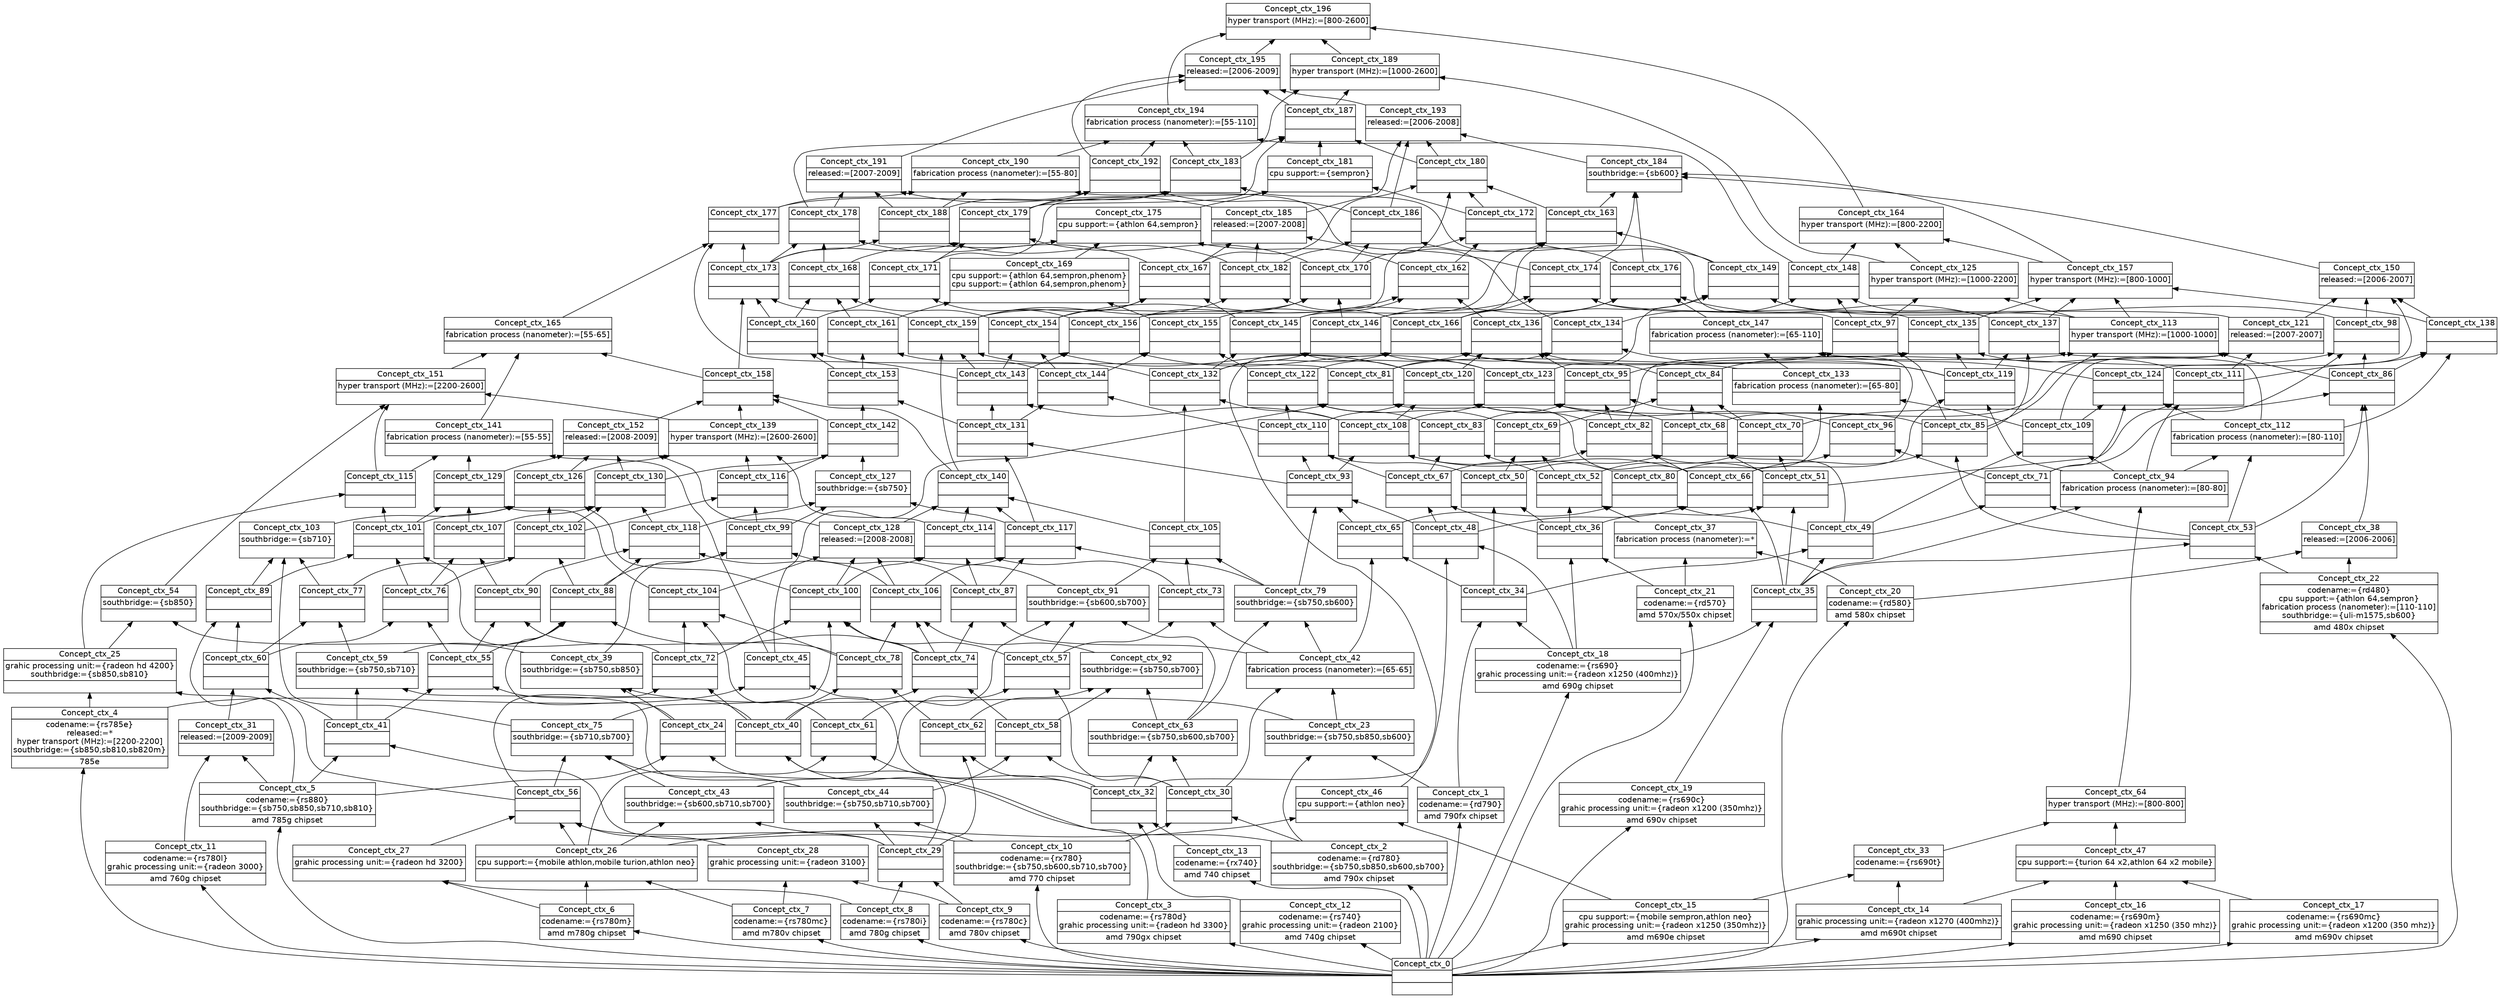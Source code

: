 digraph G { 
	rankdir=BT;
	margin=0;
	node [margin="0.03,0.03",fontname="DejaVu Sans"];
	ranksep=0.3;
	nodesep=0.2;
//graph[label="name:ctx,concept number:197,object number:22,attribute number:94"
0 [shape=none,label=<<table border="0" cellborder="1" cellspacing="0" port="p"><tr><td>Concept_ctx_196</td></tr><tr><td>hyper transport (MHz):=[800-2600]<br/></td></tr><tr><td><br/></td></tr></table>>];
1 [shape=none,label=<<table border="0" cellborder="1" cellspacing="0" port="p"><tr><td>Concept_ctx_7</td></tr><tr><td>codename:={rs780mc}<br/></td></tr><tr><td>amd m780v chipset<br/></td></tr></table>>];
2 [shape=none,label=<<table border="0" cellborder="1" cellspacing="0" port="p"><tr><td>Concept_ctx_0</td></tr><tr><td><br/></td></tr><tr><td><br/></td></tr></table>>];
3 [shape=none,label=<<table border="0" cellborder="1" cellspacing="0" port="p"><tr><td>Concept_ctx_3</td></tr><tr><td>codename:={rs780d}<br/>grahic processing unit:={radeon hd 3300}<br/></td></tr><tr><td>amd 790gx chipset<br/></td></tr></table>>];
4 [shape=none,label=<<table border="0" cellborder="1" cellspacing="0" port="p"><tr><td>Concept_ctx_19</td></tr><tr><td>codename:={rs690c}<br/>grahic processing unit:={radeon x1200 (350mhz)}<br/></td></tr><tr><td>amd 690v chipset<br/></td></tr></table>>];
5 [shape=none,label=<<table border="0" cellborder="1" cellspacing="0" port="p"><tr><td>Concept_ctx_9</td></tr><tr><td>codename:={rs780c}<br/></td></tr><tr><td>amd 780v chipset<br/></td></tr></table>>];
6 [shape=none,label=<<table border="0" cellborder="1" cellspacing="0" port="p"><tr><td>Concept_ctx_4</td></tr><tr><td>codename:={rs785e}<br/>released:=*<br/>hyper transport (MHz):=[2200-2200]<br/>southbridge:={sb850,sb810,sb820m}<br/></td></tr><tr><td>785e<br/></td></tr></table>>];
7 [shape=none,label=<<table border="0" cellborder="1" cellspacing="0" port="p"><tr><td>Concept_ctx_21</td></tr><tr><td>codename:={rd570}<br/></td></tr><tr><td>amd 570x/550x chipset<br/></td></tr></table>>];
8 [shape=none,label=<<table border="0" cellborder="1" cellspacing="0" port="p"><tr><td>Concept_ctx_11</td></tr><tr><td>codename:={rs780l}<br/>grahic processing unit:={radeon 3000}<br/></td></tr><tr><td>amd 760g chipset<br/></td></tr></table>>];
9 [shape=none,label=<<table border="0" cellborder="1" cellspacing="0" port="p"><tr><td>Concept_ctx_1</td></tr><tr><td>codename:={rd790}<br/></td></tr><tr><td>amd 790fx chipset<br/></td></tr></table>>];
10 [shape=none,label=<<table border="0" cellborder="1" cellspacing="0" port="p"><tr><td>Concept_ctx_12</td></tr><tr><td>codename:={rs740}<br/>grahic processing unit:={radeon 2100}<br/></td></tr><tr><td>amd 740g chipset<br/></td></tr></table>>];
11 [shape=none,label=<<table border="0" cellborder="1" cellspacing="0" port="p"><tr><td>Concept_ctx_6</td></tr><tr><td>codename:={rs780m}<br/></td></tr><tr><td>amd m780g chipset<br/></td></tr></table>>];
12 [shape=none,label=<<table border="0" cellborder="1" cellspacing="0" port="p"><tr><td>Concept_ctx_2</td></tr><tr><td>codename:={rd780}<br/>southbridge:={sb750,sb850,sb600,sb700}<br/></td></tr><tr><td>amd 790x chipset<br/></td></tr></table>>];
13 [shape=none,label=<<table border="0" cellborder="1" cellspacing="0" port="p"><tr><td>Concept_ctx_8</td></tr><tr><td>codename:={rs780i}<br/></td></tr><tr><td>amd 780g chipset<br/></td></tr></table>>];
14 [shape=none,label=<<table border="0" cellborder="1" cellspacing="0" port="p"><tr><td>Concept_ctx_22</td></tr><tr><td>codename:={rd480}<br/>cpu support:={athlon 64,sempron}<br/>fabrication process (nanometer):=[110-110]<br/>southbridge:={uli-m1575,sb600}<br/></td></tr><tr><td>amd 480x chipset<br/></td></tr></table>>];
15 [shape=none,label=<<table border="0" cellborder="1" cellspacing="0" port="p"><tr><td>Concept_ctx_20</td></tr><tr><td>codename:={rd580}<br/></td></tr><tr><td>amd 580x chipset<br/></td></tr></table>>];
16 [shape=none,label=<<table border="0" cellborder="1" cellspacing="0" port="p"><tr><td>Concept_ctx_13</td></tr><tr><td>codename:={rx740}<br/></td></tr><tr><td>amd 740 chipset<br/></td></tr></table>>];
17 [shape=none,label=<<table border="0" cellborder="1" cellspacing="0" port="p"><tr><td>Concept_ctx_10</td></tr><tr><td>codename:={rx780}<br/>southbridge:={sb750,sb600,sb710,sb700}<br/></td></tr><tr><td>amd 770 chipset<br/></td></tr></table>>];
18 [shape=none,label=<<table border="0" cellborder="1" cellspacing="0" port="p"><tr><td>Concept_ctx_5</td></tr><tr><td>codename:={rs880}<br/>southbridge:={sb750,sb850,sb710,sb810}<br/></td></tr><tr><td>amd 785g chipset<br/></td></tr></table>>];
19 [shape=none,label=<<table border="0" cellborder="1" cellspacing="0" port="p"><tr><td>Concept_ctx_17</td></tr><tr><td>codename:={rs690mc}<br/>grahic processing unit:={radeon x1200 (350 mhz)}<br/></td></tr><tr><td>amd m690v chipset<br/></td></tr></table>>];
20 [shape=none,label=<<table border="0" cellborder="1" cellspacing="0" port="p"><tr><td>Concept_ctx_18</td></tr><tr><td>codename:={rs690}<br/>grahic processing unit:={radeon x1250 (400mhz)}<br/></td></tr><tr><td>amd 690g chipset<br/></td></tr></table>>];
21 [shape=none,label=<<table border="0" cellborder="1" cellspacing="0" port="p"><tr><td>Concept_ctx_16</td></tr><tr><td>codename:={rs690m}<br/>grahic processing unit:={radeon x1250 (350 mhz)}<br/></td></tr><tr><td>amd m690 chipset<br/></td></tr></table>>];
22 [shape=none,label=<<table border="0" cellborder="1" cellspacing="0" port="p"><tr><td>Concept_ctx_33</td></tr><tr><td>codename:={rs690t}<br/></td></tr><tr><td><br/></td></tr></table>>];
23 [shape=none,label=<<table border="0" cellborder="1" cellspacing="0" port="p"><tr><td>Concept_ctx_195</td></tr><tr><td>released:=[2006-2009]<br/></td></tr><tr><td><br/></td></tr></table>>];
24 [shape=none,label=<<table border="0" cellborder="1" cellspacing="0" port="p"><tr><td>Concept_ctx_191</td></tr><tr><td>released:=[2007-2009]<br/></td></tr><tr><td><br/></td></tr></table>>];
25 [shape=none,label=<<table border="0" cellborder="1" cellspacing="0" port="p"><tr><td>Concept_ctx_185</td></tr><tr><td>released:=[2007-2008]<br/></td></tr><tr><td><br/></td></tr></table>>];
26 [shape=none,label=<<table border="0" cellborder="1" cellspacing="0" port="p"><tr><td>Concept_ctx_193</td></tr><tr><td>released:=[2006-2008]<br/></td></tr><tr><td><br/></td></tr></table>>];
27 [shape=none,label=<<table border="0" cellborder="1" cellspacing="0" port="p"><tr><td>Concept_ctx_128</td></tr><tr><td>released:=[2008-2008]<br/></td></tr><tr><td><br/></td></tr></table>>];
28 [shape=none,label=<<table border="0" cellborder="1" cellspacing="0" port="p"><tr><td>Concept_ctx_152</td></tr><tr><td>released:=[2008-2009]<br/></td></tr><tr><td><br/></td></tr></table>>];
29 [shape=none,label=<<table border="0" cellborder="1" cellspacing="0" port="p"><tr><td>Concept_ctx_121</td></tr><tr><td>released:=[2007-2007]<br/></td></tr><tr><td><br/></td></tr></table>>];
30 [shape=none,label=<<table border="0" cellborder="1" cellspacing="0" port="p"><tr><td>Concept_ctx_150</td></tr><tr><td>released:=[2006-2007]<br/></td></tr><tr><td><br/></td></tr></table>>];
31 [shape=none,label=<<table border="0" cellborder="1" cellspacing="0" port="p"><tr><td>Concept_ctx_31</td></tr><tr><td>released:=[2009-2009]<br/></td></tr><tr><td><br/></td></tr></table>>];
32 [shape=none,label=<<table border="0" cellborder="1" cellspacing="0" port="p"><tr><td>Concept_ctx_38</td></tr><tr><td>released:=[2006-2006]<br/></td></tr><tr><td><br/></td></tr></table>>];
33 [shape=none,label=<<table border="0" cellborder="1" cellspacing="0" port="p"><tr><td>Concept_ctx_106</td></tr><tr><td><br/></td></tr><tr><td><br/></td></tr></table>>];
34 [shape=none,label=<<table border="0" cellborder="1" cellspacing="0" port="p"><tr><td>Concept_ctx_130</td></tr><tr><td><br/></td></tr><tr><td><br/></td></tr></table>>];
35 [shape=none,label=<<table border="0" cellborder="1" cellspacing="0" port="p"><tr><td>Concept_ctx_68</td></tr><tr><td><br/></td></tr><tr><td><br/></td></tr></table>>];
36 [shape=none,label=<<table border="0" cellborder="1" cellspacing="0" port="p"><tr><td>Concept_ctx_154</td></tr><tr><td><br/></td></tr><tr><td><br/></td></tr></table>>];
37 [shape=none,label=<<table border="0" cellborder="1" cellspacing="0" port="p"><tr><td>Concept_ctx_168</td></tr><tr><td><br/></td></tr><tr><td><br/></td></tr></table>>];
38 [shape=none,label=<<table border="0" cellborder="1" cellspacing="0" port="p"><tr><td>Concept_ctx_98</td></tr><tr><td><br/></td></tr><tr><td><br/></td></tr></table>>];
39 [shape=none,label=<<table border="0" cellborder="1" cellspacing="0" port="p"><tr><td>Concept_ctx_172</td></tr><tr><td><br/></td></tr><tr><td><br/></td></tr></table>>];
40 [shape=none,label=<<table border="0" cellborder="1" cellspacing="0" port="p"><tr><td>Concept_ctx_181</td></tr><tr><td>cpu support:={sempron}<br/></td></tr><tr><td><br/></td></tr></table>>];
41 [shape=none,label=<<table border="0" cellborder="1" cellspacing="0" port="p"><tr><td>Concept_ctx_15</td></tr><tr><td>cpu support:={mobile sempron,athlon neo}<br/>grahic processing unit:={radeon x1250 (350mhz)}<br/></td></tr><tr><td>amd m690e chipset<br/></td></tr></table>>];
42 [shape=none,label=<<table border="0" cellborder="1" cellspacing="0" port="p"><tr><td>Concept_ctx_26</td></tr><tr><td>cpu support:={mobile athlon,mobile turion,athlon neo}<br/></td></tr><tr><td><br/></td></tr></table>>];
43 [shape=none,label=<<table border="0" cellborder="1" cellspacing="0" port="p"><tr><td>Concept_ctx_46</td></tr><tr><td>cpu support:={athlon neo}<br/></td></tr><tr><td><br/></td></tr></table>>];
44 [shape=none,label=<<table border="0" cellborder="1" cellspacing="0" port="p"><tr><td>Concept_ctx_14</td></tr><tr><td>grahic processing unit:={radeon x1270 (400mhz)}<br/></td></tr><tr><td>amd m690t chipset<br/></td></tr></table>>];
45 [shape=none,label=<<table border="0" cellborder="1" cellspacing="0" port="p"><tr><td>Concept_ctx_47</td></tr><tr><td>cpu support:={turion 64 x2,athlon 64 x2 mobile}<br/></td></tr><tr><td><br/></td></tr></table>>];
46 [shape=none,label=<<table border="0" cellborder="1" cellspacing="0" port="p"><tr><td>Concept_ctx_84</td></tr><tr><td><br/></td></tr><tr><td><br/></td></tr></table>>];
47 [shape=none,label=<<table border="0" cellborder="1" cellspacing="0" port="p"><tr><td>Concept_ctx_162</td></tr><tr><td><br/></td></tr><tr><td><br/></td></tr></table>>];
48 [shape=none,label=<<table border="0" cellborder="1" cellspacing="0" port="p"><tr><td>Concept_ctx_175</td></tr><tr><td>cpu support:={athlon 64,sempron}<br/></td></tr><tr><td><br/></td></tr></table>>];
49 [shape=none,label=<<table border="0" cellborder="1" cellspacing="0" port="p"><tr><td>Concept_ctx_50</td></tr><tr><td><br/></td></tr><tr><td><br/></td></tr></table>>];
50 [shape=none,label=<<table border="0" cellborder="1" cellspacing="0" port="p"><tr><td>Concept_ctx_144</td></tr><tr><td><br/></td></tr><tr><td><br/></td></tr></table>>];
51 [shape=none,label=<<table border="0" cellborder="1" cellspacing="0" port="p"><tr><td>Concept_ctx_69</td></tr><tr><td><br/></td></tr><tr><td><br/></td></tr></table>>];
52 [shape=none,label=<<table border="0" cellborder="1" cellspacing="0" port="p"><tr><td>Concept_ctx_155</td></tr><tr><td><br/></td></tr><tr><td><br/></td></tr></table>>];
53 [shape=none,label=<<table border="0" cellborder="1" cellspacing="0" port="p"><tr><td>Concept_ctx_161</td></tr><tr><td><br/></td></tr><tr><td><br/></td></tr></table>>];
54 [shape=none,label=<<table border="0" cellborder="1" cellspacing="0" port="p"><tr><td>Concept_ctx_169</td></tr><tr><td>cpu support:={athlon 64,sempron,phenom}<br/>cpu support:={athlon 64,sempron,phenom}<br/></td></tr><tr><td><br/></td></tr></table>>];
55 [shape=none,label=<<table border="0" cellborder="1" cellspacing="0" port="p"><tr><td>Concept_ctx_34</td></tr><tr><td><br/></td></tr><tr><td><br/></td></tr></table>>];
56 [shape=none,label=<<table border="0" cellborder="1" cellspacing="0" port="p"><tr><td>Concept_ctx_49</td></tr><tr><td><br/></td></tr><tr><td><br/></td></tr></table>>];
57 [shape=none,label=<<table border="0" cellborder="1" cellspacing="0" port="p"><tr><td>Concept_ctx_109</td></tr><tr><td><br/></td></tr><tr><td><br/></td></tr></table>>];
58 [shape=none,label=<<table border="0" cellborder="1" cellspacing="0" port="p"><tr><td>Concept_ctx_131</td></tr><tr><td><br/></td></tr><tr><td><br/></td></tr></table>>];
59 [shape=none,label=<<table border="0" cellborder="1" cellspacing="0" port="p"><tr><td>Concept_ctx_143</td></tr><tr><td><br/></td></tr><tr><td><br/></td></tr></table>>];
60 [shape=none,label=<<table border="0" cellborder="1" cellspacing="0" port="p"><tr><td>Concept_ctx_182</td></tr><tr><td><br/></td></tr><tr><td><br/></td></tr></table>>];
61 [shape=none,label=<<table border="0" cellborder="1" cellspacing="0" port="p"><tr><td>Concept_ctx_153</td></tr><tr><td><br/></td></tr><tr><td><br/></td></tr></table>>];
62 [shape=none,label=<<table border="0" cellborder="1" cellspacing="0" port="p"><tr><td>Concept_ctx_160</td></tr><tr><td><br/></td></tr><tr><td><br/></td></tr></table>>];
63 [shape=none,label=<<table border="0" cellborder="1" cellspacing="0" port="p"><tr><td>Concept_ctx_188</td></tr><tr><td><br/></td></tr><tr><td><br/></td></tr></table>>];
64 [shape=none,label=<<table border="0" cellborder="1" cellspacing="0" port="p"><tr><td>Concept_ctx_71</td></tr><tr><td><br/></td></tr><tr><td><br/></td></tr></table>>];
65 [shape=none,label=<<table border="0" cellborder="1" cellspacing="0" port="p"><tr><td>Concept_ctx_124</td></tr><tr><td><br/></td></tr><tr><td><br/></td></tr></table>>];
66 [shape=none,label=<<table border="0" cellborder="1" cellspacing="0" port="p"><tr><td>Concept_ctx_156</td></tr><tr><td><br/></td></tr><tr><td><br/></td></tr></table>>];
67 [shape=none,label=<<table border="0" cellborder="1" cellspacing="0" port="p"><tr><td>Concept_ctx_186</td></tr><tr><td><br/></td></tr><tr><td><br/></td></tr></table>>];
68 [shape=none,label=<<table border="0" cellborder="1" cellspacing="0" port="p"><tr><td>Concept_ctx_171</td></tr><tr><td><br/></td></tr><tr><td><br/></td></tr></table>>];
69 [shape=none,label=<<table border="0" cellborder="1" cellspacing="0" port="p"><tr><td>Concept_ctx_192</td></tr><tr><td><br/></td></tr><tr><td><br/></td></tr></table>>];
70 [shape=none,label=<<table border="0" cellborder="1" cellspacing="0" port="p"><tr><td>Concept_ctx_194</td></tr><tr><td>fabrication process (nanometer):=[55-110]<br/></td></tr><tr><td><br/></td></tr></table>>];
71 [shape=none,label=<<table border="0" cellborder="1" cellspacing="0" port="p"><tr><td>Concept_ctx_30</td></tr><tr><td><br/></td></tr><tr><td><br/></td></tr></table>>];
72 [shape=none,label=<<table border="0" cellborder="1" cellspacing="0" port="p"><tr><td>Concept_ctx_65</td></tr><tr><td><br/></td></tr><tr><td><br/></td></tr></table>>];
73 [shape=none,label=<<table border="0" cellborder="1" cellspacing="0" port="p"><tr><td>Concept_ctx_80</td></tr><tr><td><br/></td></tr><tr><td><br/></td></tr></table>>];
74 [shape=none,label=<<table border="0" cellborder="1" cellspacing="0" port="p"><tr><td>Concept_ctx_96</td></tr><tr><td><br/></td></tr><tr><td><br/></td></tr></table>>];
75 [shape=none,label=<<table border="0" cellborder="1" cellspacing="0" port="p"><tr><td>Concept_ctx_133</td></tr><tr><td>fabrication process (nanometer):=[65-80]<br/></td></tr><tr><td><br/></td></tr></table>>];
76 [shape=none,label=<<table border="0" cellborder="1" cellspacing="0" port="p"><tr><td>Concept_ctx_147</td></tr><tr><td>fabrication process (nanometer):=[65-110]<br/></td></tr><tr><td><br/></td></tr></table>>];
77 [shape=none,label=<<table border="0" cellborder="1" cellspacing="0" port="p"><tr><td>Concept_ctx_190</td></tr><tr><td>fabrication process (nanometer):=[55-80]<br/></td></tr><tr><td><br/></td></tr></table>>];
78 [shape=none,label=<<table border="0" cellborder="1" cellspacing="0" port="p"><tr><td>Concept_ctx_35</td></tr><tr><td><br/></td></tr><tr><td><br/></td></tr></table>>];
79 [shape=none,label=<<table border="0" cellborder="1" cellspacing="0" port="p"><tr><td>Concept_ctx_53</td></tr><tr><td><br/></td></tr><tr><td><br/></td></tr></table>>];
80 [shape=none,label=<<table border="0" cellborder="1" cellspacing="0" port="p"><tr><td>Concept_ctx_94</td></tr><tr><td>fabrication process (nanometer):=[80-80]<br/></td></tr><tr><td><br/></td></tr></table>>];
81 [shape=none,label=<<table border="0" cellborder="1" cellspacing="0" port="p"><tr><td>Concept_ctx_112</td></tr><tr><td>fabrication process (nanometer):=[80-110]<br/></td></tr><tr><td><br/></td></tr></table>>];
82 [shape=none,label=<<table border="0" cellborder="1" cellspacing="0" port="p"><tr><td>Concept_ctx_42</td></tr><tr><td>fabrication process (nanometer):=[65-65]<br/></td></tr><tr><td><br/></td></tr></table>>];
83 [shape=none,label=<<table border="0" cellborder="1" cellspacing="0" port="p"><tr><td>Concept_ctx_117</td></tr><tr><td><br/></td></tr><tr><td><br/></td></tr></table>>];
84 [shape=none,label=<<table border="0" cellborder="1" cellspacing="0" port="p"><tr><td>Concept_ctx_142</td></tr><tr><td><br/></td></tr><tr><td><br/></td></tr></table>>];
85 [shape=none,label=<<table border="0" cellborder="1" cellspacing="0" port="p"><tr><td>Concept_ctx_140</td></tr><tr><td><br/></td></tr><tr><td><br/></td></tr></table>>];
86 [shape=none,label=<<table border="0" cellborder="1" cellspacing="0" port="p"><tr><td>Concept_ctx_158</td></tr><tr><td><br/></td></tr><tr><td><br/></td></tr></table>>];
87 [shape=none,label=<<table border="0" cellborder="1" cellspacing="0" port="p"><tr><td>Concept_ctx_165</td></tr><tr><td>fabrication process (nanometer):=[55-65]<br/></td></tr><tr><td><br/></td></tr></table>>];
88 [shape=none,label=<<table border="0" cellborder="1" cellspacing="0" port="p"><tr><td>Concept_ctx_78</td></tr><tr><td><br/></td></tr><tr><td><br/></td></tr></table>>];
89 [shape=none,label=<<table border="0" cellborder="1" cellspacing="0" port="p"><tr><td>Concept_ctx_107</td></tr><tr><td><br/></td></tr><tr><td><br/></td></tr></table>>];
90 [shape=none,label=<<table border="0" cellborder="1" cellspacing="0" port="p"><tr><td>Concept_ctx_104</td></tr><tr><td><br/></td></tr><tr><td><br/></td></tr></table>>];
91 [shape=none,label=<<table border="0" cellborder="1" cellspacing="0" port="p"><tr><td>Concept_ctx_129</td></tr><tr><td><br/></td></tr><tr><td><br/></td></tr></table>>];
92 [shape=none,label=<<table border="0" cellborder="1" cellspacing="0" port="p"><tr><td>Concept_ctx_141</td></tr><tr><td>fabrication process (nanometer):=[55-55]<br/></td></tr><tr><td><br/></td></tr></table>>];
93 [shape=none,label=<<table border="0" cellborder="1" cellspacing="0" port="p"><tr><td>Concept_ctx_37</td></tr><tr><td>fabrication process (nanometer):=*<br/></td></tr><tr><td><br/></td></tr></table>>];
94 [shape=none,label=<<table border="0" cellborder="1" cellspacing="0" port="p"><tr><td>Concept_ctx_159</td></tr><tr><td><br/></td></tr><tr><td><br/></td></tr></table>>];
95 [shape=none,label=<<table border="0" cellborder="1" cellspacing="0" port="p"><tr><td>Concept_ctx_173</td></tr><tr><td><br/></td></tr><tr><td><br/></td></tr></table>>];
96 [shape=none,label=<<table border="0" cellborder="1" cellspacing="0" port="p"><tr><td>Concept_ctx_177</td></tr><tr><td><br/></td></tr><tr><td><br/></td></tr></table>>];
97 [shape=none,label=<<table border="0" cellborder="1" cellspacing="0" port="p"><tr><td>Concept_ctx_170</td></tr><tr><td><br/></td></tr><tr><td><br/></td></tr></table>>];
98 [shape=none,label=<<table border="0" cellborder="1" cellspacing="0" port="p"><tr><td>Concept_ctx_179</td></tr><tr><td><br/></td></tr><tr><td><br/></td></tr></table>>];
99 [shape=none,label=<<table border="0" cellborder="1" cellspacing="0" port="p"><tr><td>Concept_ctx_183</td></tr><tr><td><br/></td></tr><tr><td><br/></td></tr></table>>];
100 [shape=none,label=<<table border="0" cellborder="1" cellspacing="0" port="p"><tr><td>Concept_ctx_167</td></tr><tr><td><br/></td></tr><tr><td><br/></td></tr></table>>];
101 [shape=none,label=<<table border="0" cellborder="1" cellspacing="0" port="p"><tr><td>Concept_ctx_178</td></tr><tr><td><br/></td></tr><tr><td><br/></td></tr></table>>];
102 [shape=none,label=<<table border="0" cellborder="1" cellspacing="0" port="p"><tr><td>Concept_ctx_180</td></tr><tr><td><br/></td></tr><tr><td><br/></td></tr></table>>];
103 [shape=none,label=<<table border="0" cellborder="1" cellspacing="0" port="p"><tr><td>Concept_ctx_187</td></tr><tr><td><br/></td></tr><tr><td><br/></td></tr></table>>];
104 [shape=none,label=<<table border="0" cellborder="1" cellspacing="0" port="p"><tr><td>Concept_ctx_189</td></tr><tr><td>hyper transport (MHz):=[1000-2600]<br/></td></tr><tr><td><br/></td></tr></table>>];
105 [shape=none,label=<<table border="0" cellborder="1" cellspacing="0" port="p"><tr><td>Concept_ctx_32</td></tr><tr><td><br/></td></tr><tr><td><br/></td></tr></table>>];
106 [shape=none,label=<<table border="0" cellborder="1" cellspacing="0" port="p"><tr><td>Concept_ctx_48</td></tr><tr><td><br/></td></tr><tr><td><br/></td></tr></table>>];
107 [shape=none,label=<<table border="0" cellborder="1" cellspacing="0" port="p"><tr><td>Concept_ctx_66</td></tr><tr><td><br/></td></tr><tr><td><br/></td></tr></table>>];
108 [shape=none,label=<<table border="0" cellborder="1" cellspacing="0" port="p"><tr><td>Concept_ctx_119</td></tr><tr><td><br/></td></tr><tr><td><br/></td></tr></table>>];
109 [shape=none,label=<<table border="0" cellborder="1" cellspacing="0" port="p"><tr><td>Concept_ctx_45</td></tr><tr><td><br/></td></tr><tr><td><br/></td></tr></table>>];
110 [shape=none,label=<<table border="0" cellborder="1" cellspacing="0" port="p"><tr><td>Concept_ctx_81</td></tr><tr><td><br/></td></tr><tr><td><br/></td></tr></table>>];
111 [shape=none,label=<<table border="0" cellborder="1" cellspacing="0" port="p"><tr><td>Concept_ctx_134</td></tr><tr><td><br/></td></tr><tr><td><br/></td></tr></table>>];
112 [shape=none,label=<<table border="0" cellborder="1" cellspacing="0" port="p"><tr><td>Concept_ctx_85</td></tr><tr><td><br/></td></tr><tr><td><br/></td></tr></table>>];
113 [shape=none,label=<<table border="0" cellborder="1" cellspacing="0" port="p"><tr><td>Concept_ctx_137</td></tr><tr><td><br/></td></tr><tr><td><br/></td></tr></table>>];
114 [shape=none,label=<<table border="0" cellborder="1" cellspacing="0" port="p"><tr><td>Concept_ctx_97</td></tr><tr><td><br/></td></tr><tr><td><br/></td></tr></table>>];
115 [shape=none,label=<<table border="0" cellborder="1" cellspacing="0" port="p"><tr><td>Concept_ctx_148</td></tr><tr><td><br/></td></tr><tr><td><br/></td></tr></table>>];
116 [shape=none,label=<<table border="0" cellborder="1" cellspacing="0" port="p"><tr><td>Concept_ctx_36</td></tr><tr><td><br/></td></tr><tr><td><br/></td></tr></table>>];
117 [shape=none,label=<<table border="0" cellborder="1" cellspacing="0" port="p"><tr><td>Concept_ctx_51</td></tr><tr><td><br/></td></tr><tr><td><br/></td></tr></table>>];
118 [shape=none,label=<<table border="0" cellborder="1" cellspacing="0" port="p"><tr><td>Concept_ctx_111</td></tr><tr><td><br/></td></tr><tr><td><br/></td></tr></table>>];
119 [shape=none,label=<<table border="0" cellborder="1" cellspacing="0" port="p"><tr><td>Concept_ctx_67</td></tr><tr><td><br/></td></tr><tr><td><br/></td></tr></table>>];
120 [shape=none,label=<<table border="0" cellborder="1" cellspacing="0" port="p"><tr><td>Concept_ctx_82</td></tr><tr><td><br/></td></tr><tr><td><br/></td></tr></table>>];
121 [shape=none,label=<<table border="0" cellborder="1" cellspacing="0" port="p"><tr><td>Concept_ctx_135</td></tr><tr><td><br/></td></tr><tr><td><br/></td></tr></table>>];
122 [shape=none,label=<<table border="0" cellborder="1" cellspacing="0" port="p"><tr><td>Concept_ctx_52</td></tr><tr><td><br/></td></tr><tr><td><br/></td></tr></table>>];
123 [shape=none,label=<<table border="0" cellborder="1" cellspacing="0" port="p"><tr><td>Concept_ctx_70</td></tr><tr><td><br/></td></tr><tr><td><br/></td></tr></table>>];
124 [shape=none,label=<<table border="0" cellborder="1" cellspacing="0" port="p"><tr><td>Concept_ctx_86</td></tr><tr><td><br/></td></tr><tr><td><br/></td></tr></table>>];
125 [shape=none,label=<<table border="0" cellborder="1" cellspacing="0" port="p"><tr><td>Concept_ctx_138</td></tr><tr><td><br/></td></tr><tr><td><br/></td></tr></table>>];
126 [shape=none,label=<<table border="0" cellborder="1" cellspacing="0" port="p"><tr><td>Concept_ctx_83</td></tr><tr><td><br/></td></tr><tr><td><br/></td></tr></table>>];
127 [shape=none,label=<<table border="0" cellborder="1" cellspacing="0" port="p"><tr><td>Concept_ctx_95</td></tr><tr><td><br/></td></tr><tr><td><br/></td></tr></table>>];
128 [shape=none,label=<<table border="0" cellborder="1" cellspacing="0" port="p"><tr><td>Concept_ctx_113</td></tr><tr><td>hyper transport (MHz):=[1000-1000]<br/></td></tr><tr><td><br/></td></tr></table>>];
129 [shape=none,label=<<table border="0" cellborder="1" cellspacing="0" port="p"><tr><td>Concept_ctx_157</td></tr><tr><td>hyper transport (MHz):=[800-1000]<br/></td></tr><tr><td><br/></td></tr></table>>];
130 [shape=none,label=<<table border="0" cellborder="1" cellspacing="0" port="p"><tr><td>Concept_ctx_125</td></tr><tr><td>hyper transport (MHz):=[1000-2200]<br/></td></tr><tr><td><br/></td></tr></table>>];
131 [shape=none,label=<<table border="0" cellborder="1" cellspacing="0" port="p"><tr><td>Concept_ctx_164</td></tr><tr><td>hyper transport (MHz):=[800-2200]<br/></td></tr><tr><td><br/></td></tr></table>>];
132 [shape=none,label=<<table border="0" cellborder="1" cellspacing="0" port="p"><tr><td>Concept_ctx_40</td></tr><tr><td><br/></td></tr><tr><td><br/></td></tr></table>>];
133 [shape=none,label=<<table border="0" cellborder="1" cellspacing="0" port="p"><tr><td>Concept_ctx_76</td></tr><tr><td><br/></td></tr><tr><td><br/></td></tr></table>>];
134 [shape=none,label=<<table border="0" cellborder="1" cellspacing="0" port="p"><tr><td>Concept_ctx_72</td></tr><tr><td><br/></td></tr><tr><td><br/></td></tr></table>>];
135 [shape=none,label=<<table border="0" cellborder="1" cellspacing="0" port="p"><tr><td>Concept_ctx_101</td></tr><tr><td><br/></td></tr><tr><td><br/></td></tr></table>>];
136 [shape=none,label=<<table border="0" cellborder="1" cellspacing="0" port="p"><tr><td>Concept_ctx_74</td></tr><tr><td><br/></td></tr><tr><td><br/></td></tr></table>>];
137 [shape=none,label=<<table border="0" cellborder="1" cellspacing="0" port="p"><tr><td>Concept_ctx_102</td></tr><tr><td><br/></td></tr><tr><td><br/></td></tr></table>>];
138 [shape=none,label=<<table border="0" cellborder="1" cellspacing="0" port="p"><tr><td>Concept_ctx_100</td></tr><tr><td><br/></td></tr><tr><td><br/></td></tr></table>>];
139 [shape=none,label=<<table border="0" cellborder="1" cellspacing="0" port="p"><tr><td>Concept_ctx_126</td></tr><tr><td><br/></td></tr><tr><td><br/></td></tr></table>>];
140 [shape=none,label=<<table border="0" cellborder="1" cellspacing="0" port="p"><tr><td>Concept_ctx_87</td></tr><tr><td><br/></td></tr><tr><td><br/></td></tr></table>>];
141 [shape=none,label=<<table border="0" cellborder="1" cellspacing="0" port="p"><tr><td>Concept_ctx_116</td></tr><tr><td><br/></td></tr><tr><td><br/></td></tr></table>>];
142 [shape=none,label=<<table border="0" cellborder="1" cellspacing="0" port="p"><tr><td>Concept_ctx_114</td></tr><tr><td><br/></td></tr><tr><td><br/></td></tr></table>>];
143 [shape=none,label=<<table border="0" cellborder="1" cellspacing="0" port="p"><tr><td>Concept_ctx_139</td></tr><tr><td>hyper transport (MHz):=[2600-2600]<br/></td></tr><tr><td><br/></td></tr></table>>];
144 [shape=none,label=<<table border="0" cellborder="1" cellspacing="0" port="p"><tr><td>Concept_ctx_115</td></tr><tr><td><br/></td></tr><tr><td><br/></td></tr></table>>];
145 [shape=none,label=<<table border="0" cellborder="1" cellspacing="0" port="p"><tr><td>Concept_ctx_151</td></tr><tr><td>hyper transport (MHz):=[2200-2600]<br/></td></tr><tr><td><br/></td></tr></table>>];
146 [shape=none,label=<<table border="0" cellborder="1" cellspacing="0" port="p"><tr><td>Concept_ctx_64</td></tr><tr><td>hyper transport (MHz):=[800-800]<br/></td></tr><tr><td><br/></td></tr></table>>];
147 [shape=none,label=<<table border="0" cellborder="1" cellspacing="0" port="p"><tr><td>Concept_ctx_25</td></tr><tr><td>grahic processing unit:={radeon hd 4200}<br/>southbridge:={sb850,sb810}<br/></td></tr><tr><td><br/></td></tr></table>>];
148 [shape=none,label=<<table border="0" cellborder="1" cellspacing="0" port="p"><tr><td>Concept_ctx_27</td></tr><tr><td>grahic processing unit:={radeon hd 3200}<br/></td></tr><tr><td><br/></td></tr></table>>];
149 [shape=none,label=<<table border="0" cellborder="1" cellspacing="0" port="p"><tr><td>Concept_ctx_28</td></tr><tr><td>grahic processing unit:={radeon 3100}<br/></td></tr><tr><td><br/></td></tr></table>>];
150 [shape=none,label=<<table border="0" cellborder="1" cellspacing="0" port="p"><tr><td>Concept_ctx_55</td></tr><tr><td><br/></td></tr><tr><td><br/></td></tr></table>>];
151 [shape=none,label=<<table border="0" cellborder="1" cellspacing="0" port="p"><tr><td>Concept_ctx_90</td></tr><tr><td><br/></td></tr><tr><td><br/></td></tr></table>>];
152 [shape=none,label=<<table border="0" cellborder="1" cellspacing="0" port="p"><tr><td>Concept_ctx_88</td></tr><tr><td><br/></td></tr><tr><td><br/></td></tr></table>>];
153 [shape=none,label=<<table border="0" cellborder="1" cellspacing="0" port="p"><tr><td>Concept_ctx_118</td></tr><tr><td><br/></td></tr><tr><td><br/></td></tr></table>>];
154 [shape=none,label=<<table border="0" cellborder="1" cellspacing="0" port="p"><tr><td>Concept_ctx_99</td></tr><tr><td><br/></td></tr><tr><td><br/></td></tr></table>>];
155 [shape=none,label=<<table border="0" cellborder="1" cellspacing="0" port="p"><tr><td>Concept_ctx_127</td></tr><tr><td>southbridge:={sb750}<br/></td></tr><tr><td><br/></td></tr></table>>];
156 [shape=none,label=<<table border="0" cellborder="1" cellspacing="0" port="p"><tr><td>Concept_ctx_61</td></tr><tr><td><br/></td></tr><tr><td><br/></td></tr></table>>];
157 [shape=none,label=<<table border="0" cellborder="1" cellspacing="0" port="p"><tr><td>Concept_ctx_57</td></tr><tr><td><br/></td></tr><tr><td><br/></td></tr></table>>];
158 [shape=none,label=<<table border="0" cellborder="1" cellspacing="0" port="p"><tr><td>Concept_ctx_63</td></tr><tr><td>southbridge:={sb750,sb600,sb700}<br/></td></tr><tr><td><br/></td></tr></table>>];
159 [shape=none,label=<<table border="0" cellborder="1" cellspacing="0" port="p"><tr><td>Concept_ctx_91</td></tr><tr><td>southbridge:={sb600,sb700}<br/></td></tr><tr><td><br/></td></tr></table>>];
160 [shape=none,label=<<table border="0" cellborder="1" cellspacing="0" port="p"><tr><td>Concept_ctx_73</td></tr><tr><td><br/></td></tr><tr><td><br/></td></tr></table>>];
161 [shape=none,label=<<table border="0" cellborder="1" cellspacing="0" port="p"><tr><td>Concept_ctx_79</td></tr><tr><td>southbridge:={sb750,sb600}<br/></td></tr><tr><td><br/></td></tr></table>>];
162 [shape=none,label=<<table border="0" cellborder="1" cellspacing="0" port="p"><tr><td>Concept_ctx_105</td></tr><tr><td><br/></td></tr><tr><td><br/></td></tr></table>>];
163 [shape=none,label=<<table border="0" cellborder="1" cellspacing="0" port="p"><tr><td>Concept_ctx_93</td></tr><tr><td><br/></td></tr><tr><td><br/></td></tr></table>>];
164 [shape=none,label=<<table border="0" cellborder="1" cellspacing="0" port="p"><tr><td>Concept_ctx_108</td></tr><tr><td><br/></td></tr><tr><td><br/></td></tr></table>>];
165 [shape=none,label=<<table border="0" cellborder="1" cellspacing="0" port="p"><tr><td>Concept_ctx_132</td></tr><tr><td><br/></td></tr><tr><td><br/></td></tr></table>>];
166 [shape=none,label=<<table border="0" cellborder="1" cellspacing="0" port="p"><tr><td>Concept_ctx_166</td></tr><tr><td><br/></td></tr><tr><td><br/></td></tr></table>>];
167 [shape=none,label=<<table border="0" cellborder="1" cellspacing="0" port="p"><tr><td>Concept_ctx_110</td></tr><tr><td><br/></td></tr><tr><td><br/></td></tr></table>>];
168 [shape=none,label=<<table border="0" cellborder="1" cellspacing="0" port="p"><tr><td>Concept_ctx_120</td></tr><tr><td><br/></td></tr><tr><td><br/></td></tr></table>>];
169 [shape=none,label=<<table border="0" cellborder="1" cellspacing="0" port="p"><tr><td>Concept_ctx_145</td></tr><tr><td><br/></td></tr><tr><td><br/></td></tr></table>>];
170 [shape=none,label=<<table border="0" cellborder="1" cellspacing="0" port="p"><tr><td>Concept_ctx_174</td></tr><tr><td><br/></td></tr><tr><td><br/></td></tr></table>>];
171 [shape=none,label=<<table border="0" cellborder="1" cellspacing="0" port="p"><tr><td>Concept_ctx_123</td></tr><tr><td><br/></td></tr><tr><td><br/></td></tr></table>>];
172 [shape=none,label=<<table border="0" cellborder="1" cellspacing="0" port="p"><tr><td>Concept_ctx_146</td></tr><tr><td><br/></td></tr><tr><td><br/></td></tr></table>>];
173 [shape=none,label=<<table border="0" cellborder="1" cellspacing="0" port="p"><tr><td>Concept_ctx_176</td></tr><tr><td><br/></td></tr><tr><td><br/></td></tr></table>>];
174 [shape=none,label=<<table border="0" cellborder="1" cellspacing="0" port="p"><tr><td>Concept_ctx_122</td></tr><tr><td><br/></td></tr><tr><td><br/></td></tr></table>>];
175 [shape=none,label=<<table border="0" cellborder="1" cellspacing="0" port="p"><tr><td>Concept_ctx_136</td></tr><tr><td><br/></td></tr><tr><td><br/></td></tr></table>>];
176 [shape=none,label=<<table border="0" cellborder="1" cellspacing="0" port="p"><tr><td>Concept_ctx_149</td></tr><tr><td><br/></td></tr><tr><td><br/></td></tr></table>>];
177 [shape=none,label=<<table border="0" cellborder="1" cellspacing="0" port="p"><tr><td>Concept_ctx_163</td></tr><tr><td><br/></td></tr><tr><td><br/></td></tr></table>>];
178 [shape=none,label=<<table border="0" cellborder="1" cellspacing="0" port="p"><tr><td>Concept_ctx_184</td></tr><tr><td>southbridge:={sb600}<br/></td></tr><tr><td><br/></td></tr></table>>];
179 [shape=none,label=<<table border="0" cellborder="1" cellspacing="0" port="p"><tr><td>Concept_ctx_29</td></tr><tr><td><br/></td></tr><tr><td><br/></td></tr></table>>];
180 [shape=none,label=<<table border="0" cellborder="1" cellspacing="0" port="p"><tr><td>Concept_ctx_41</td></tr><tr><td><br/></td></tr><tr><td><br/></td></tr></table>>];
181 [shape=none,label=<<table border="0" cellborder="1" cellspacing="0" port="p"><tr><td>Concept_ctx_60</td></tr><tr><td><br/></td></tr><tr><td><br/></td></tr></table>>];
182 [shape=none,label=<<table border="0" cellborder="1" cellspacing="0" port="p"><tr><td>Concept_ctx_56</td></tr><tr><td><br/></td></tr><tr><td><br/></td></tr></table>>];
183 [shape=none,label=<<table border="0" cellborder="1" cellspacing="0" port="p"><tr><td>Concept_ctx_89</td></tr><tr><td><br/></td></tr><tr><td><br/></td></tr></table>>];
184 [shape=none,label=<<table border="0" cellborder="1" cellspacing="0" port="p"><tr><td>Concept_ctx_44</td></tr><tr><td>southbridge:={sb750,sb710,sb700}<br/></td></tr><tr><td><br/></td></tr></table>>];
185 [shape=none,label=<<table border="0" cellborder="1" cellspacing="0" port="p"><tr><td>Concept_ctx_59</td></tr><tr><td>southbridge:={sb750,sb710}<br/></td></tr><tr><td><br/></td></tr></table>>];
186 [shape=none,label=<<table border="0" cellborder="1" cellspacing="0" port="p"><tr><td>Concept_ctx_77</td></tr><tr><td><br/></td></tr><tr><td><br/></td></tr></table>>];
187 [shape=none,label=<<table border="0" cellborder="1" cellspacing="0" port="p"><tr><td>Concept_ctx_43</td></tr><tr><td>southbridge:={sb600,sb710,sb700}<br/></td></tr><tr><td><br/></td></tr></table>>];
188 [shape=none,label=<<table border="0" cellborder="1" cellspacing="0" port="p"><tr><td>Concept_ctx_75</td></tr><tr><td>southbridge:={sb710,sb700}<br/></td></tr><tr><td><br/></td></tr></table>>];
189 [shape=none,label=<<table border="0" cellborder="1" cellspacing="0" port="p"><tr><td>Concept_ctx_103</td></tr><tr><td>southbridge:={sb710}<br/></td></tr><tr><td><br/></td></tr></table>>];
190 [shape=none,label=<<table border="0" cellborder="1" cellspacing="0" port="p"><tr><td>Concept_ctx_24</td></tr><tr><td><br/></td></tr><tr><td><br/></td></tr></table>>];
191 [shape=none,label=<<table border="0" cellborder="1" cellspacing="0" port="p"><tr><td>Concept_ctx_23</td></tr><tr><td>southbridge:={sb750,sb850,sb600}<br/></td></tr><tr><td><br/></td></tr></table>>];
192 [shape=none,label=<<table border="0" cellborder="1" cellspacing="0" port="p"><tr><td>Concept_ctx_39</td></tr><tr><td>southbridge:={sb750,sb850}<br/></td></tr><tr><td><br/></td></tr></table>>];
193 [shape=none,label=<<table border="0" cellborder="1" cellspacing="0" port="p"><tr><td>Concept_ctx_54</td></tr><tr><td>southbridge:={sb850}<br/></td></tr><tr><td><br/></td></tr></table>>];
194 [shape=none,label=<<table border="0" cellborder="1" cellspacing="0" port="p"><tr><td>Concept_ctx_62</td></tr><tr><td><br/></td></tr><tr><td><br/></td></tr></table>>];
195 [shape=none,label=<<table border="0" cellborder="1" cellspacing="0" port="p"><tr><td>Concept_ctx_58</td></tr><tr><td><br/></td></tr><tr><td><br/></td></tr></table>>];
196 [shape=none,label=<<table border="0" cellborder="1" cellspacing="0" port="p"><tr><td>Concept_ctx_92</td></tr><tr><td>southbridge:={sb750,sb700}<br/></td></tr><tr><td><br/></td></tr></table>>];
	70:p -> 0:p
	23:p -> 0:p
	131:p -> 0:p
	104:p -> 0:p
	2:p -> 1:p
	2:p -> 3:p
	2:p -> 4:p
	2:p -> 5:p
	2:p -> 6:p
	2:p -> 7:p
	2:p -> 8:p
	2:p -> 9:p
	2:p -> 10:p
	2:p -> 11:p
	2:p -> 12:p
	2:p -> 13:p
	2:p -> 14:p
	2:p -> 15:p
	2:p -> 16:p
	2:p -> 17:p
	2:p -> 18:p
	2:p -> 19:p
	2:p -> 20:p
	2:p -> 21:p
	41:p -> 22:p
	44:p -> 22:p
	24:p -> 23:p
	26:p -> 23:p
	69:p -> 23:p
	103:p -> 23:p
	25:p -> 24:p
	63:p -> 24:p
	101:p -> 24:p
	60:p -> 25:p
	170:p -> 25:p
	100:p -> 25:p
	25:p -> 26:p
	67:p -> 26:p
	102:p -> 26:p
	178:p -> 26:p
	159:p -> 27:p
	90:p -> 27:p
	138:p -> 27:p
	33:p -> 27:p
	91:p -> 28:p
	139:p -> 28:p
	34:p -> 28:p
	27:p -> 28:p
	35:p -> 29:p
	118:p -> 29:p
	57:p -> 29:p
	29:p -> 30:p
	65:p -> 30:p
	38:p -> 30:p
	125:p -> 30:p
	18:p -> 31:p
	8:p -> 31:p
	14:p -> 32:p
	15:p -> 32:p
	196:p -> 33:p
	88:p -> 33:p
	136:p -> 33:p
	89:p -> 34:p
	137:p -> 34:p
	153:p -> 34:p
	49:p -> 35:p
	117:p -> 35:p
	56:p -> 35:p
	50:p -> 36:p
	168:p -> 36:p
	59:p -> 36:p
	36:p -> 37:p
	62:p -> 37:p
	53:p -> 37:p
	64:p -> 38:p
	46:p -> 38:p
	124:p -> 38:p
	66:p -> 39:p
	47:p -> 39:p
	176:p -> 39:p
	39:p -> 40:p
	68:p -> 40:p
	48:p -> 40:p
	2:p -> 41:p
	11:p -> 42:p
	1:p -> 42:p
	42:p -> 43:p
	41:p -> 43:p
	2:p -> 44:p
	21:p -> 45:p
	44:p -> 45:p
	19:p -> 45:p
	35:p -> 46:p
	51:p -> 46:p
	123:p -> 46:p
	36:p -> 47:p
	52:p -> 47:p
	175:p -> 47:p
	47:p -> 48:p
	37:p -> 48:p
	54:p -> 48:p
	116:p -> 49:p
	55:p -> 49:p
	167:p -> 50:p
	58:p -> 50:p
	49:p -> 51:p
	122:p -> 51:p
	50:p -> 52:p
	174:p -> 52:p
	50:p -> 53:p
	61:p -> 53:p
	52:p -> 54:p
	53:p -> 54:p
	20:p -> 55:p
	9:p -> 55:p
	55:p -> 56:p
	78:p -> 56:p
	56:p -> 57:p
	80:p -> 57:p
	83:p -> 58:p
	163:p -> 58:p
	58:p -> 59:p
	164:p -> 59:p
	94:p -> 60:p
	166:p -> 60:p
	84:p -> 61:p
	58:p -> 61:p
	61:p -> 62:p
	59:p -> 62:p
	95:p -> 63:p
	60:p -> 63:p
	79:p -> 64:p
	56:p -> 64:p
	64:p -> 65:p
	81:p -> 65:p
	57:p -> 65:p
	171:p -> 66:p
	59:p -> 66:p
	60:p -> 67:p
	97:p -> 67:p
	173:p -> 67:p
	66:p -> 68:p
	62:p -> 68:p
	63:p -> 69:p
	67:p -> 69:p
	98:p -> 69:p
	115:p -> 70:p
	99:p -> 70:p
	77:p -> 70:p
	69:p -> 70:p
	12:p -> 71:p
	17:p -> 71:p
	55:p -> 72:p
	82:p -> 72:p
	56:p -> 73:p
	72:p -> 73:p
	64:p -> 74:p
	73:p -> 74:p
	57:p -> 75:p
	73:p -> 75:p
	65:p -> 76:p
	74:p -> 76:p
	75:p -> 76:p
	63:p -> 77:p
	96:p -> 77:p
	111:p -> 77:p
	20:p -> 78:p
	4:p -> 78:p
	14:p -> 79:p
	78:p -> 79:p
	78:p -> 80:p
	146:p -> 80:p
	79:p -> 81:p
	80:p -> 81:p
	71:p -> 82:p
	191:p -> 82:p
	33:p -> 83:p
	140:p -> 83:p
	161:p -> 83:p
	34:p -> 84:p
	141:p -> 84:p
	155:p -> 84:p
	27:p -> 85:p
	142:p -> 85:p
	162:p -> 85:p
	83:p -> 85:p
	28:p -> 86:p
	143:p -> 86:p
	84:p -> 86:p
	85:p -> 86:p
	86:p -> 87:p
	92:p -> 87:p
	145:p -> 87:p
	132:p -> 88:p
	194:p -> 88:p
	133:p -> 89:p
	151:p -> 89:p
	134:p -> 90:p
	156:p -> 90:p
	88:p -> 90:p
	135:p -> 91:p
	89:p -> 91:p
	90:p -> 91:p
	91:p -> 92:p
	144:p -> 92:p
	109:p -> 92:p
	7:p -> 93:p
	15:p -> 93:p
	85:p -> 94:p
	165:p -> 94:p
	59:p -> 94:p
	86:p -> 95:p
	62:p -> 95:p
	94:p -> 95:p
	95:p -> 96:p
	87:p -> 96:p
	110:p -> 96:p
	66:p -> 97:p
	172:p -> 97:p
	94:p -> 97:p
	95:p -> 98:p
	97:p -> 98:p
	68:p -> 98:p
	96:p -> 99:p
	114:p -> 99:p
	98:p -> 99:p
	169:p -> 100:p
	36:p -> 100:p
	94:p -> 100:p
	100:p -> 101:p
	95:p -> 101:p
	37:p -> 101:p
	100:p -> 102:p
	97:p -> 102:p
	39:p -> 102:p
	177:p -> 102:p
	101:p -> 103:p
	40:p -> 103:p
	102:p -> 103:p
	98:p -> 103:p
	103:p -> 104:p
	130:p -> 104:p
	99:p -> 104:p
	10:p -> 105:p
	16:p -> 105:p
	20:p -> 106:p
	105:p -> 106:p
	106:p -> 107:p
	78:p -> 107:p
	107:p -> 108:p
	80:p -> 108:p
	105:p -> 109:p
	6:p -> 109:p
	107:p -> 110:p
	109:p -> 110:p
	108:p -> 111:p
	110:p -> 111:p
	79:p -> 112:p
	107:p -> 112:p
	81:p -> 113:p
	112:p -> 113:p
	108:p -> 113:p
	112:p -> 114:p
	110:p -> 114:p
	113:p -> 115:p
	114:p -> 115:p
	111:p -> 115:p
	7:p -> 116:p
	20:p -> 116:p
	116:p -> 117:p
	78:p -> 117:p
	117:p -> 118:p
	80:p -> 118:p
	116:p -> 119:p
	106:p -> 119:p
	117:p -> 120:p
	119:p -> 120:p
	107:p -> 120:p
	118:p -> 121:p
	120:p -> 121:p
	108:p -> 121:p
	116:p -> 122:p
	93:p -> 122:p
	117:p -> 123:p
	122:p -> 123:p
	32:p -> 124:p
	79:p -> 124:p
	123:p -> 124:p
	81:p -> 125:p
	118:p -> 125:p
	124:p -> 125:p
	119:p -> 126:p
	122:p -> 126:p
	120:p -> 127:p
	123:p -> 127:p
	126:p -> 127:p
	112:p -> 128:p
	127:p -> 128:p
	124:p -> 128:p
	121:p -> 129:p
	113:p -> 129:p
	125:p -> 129:p
	128:p -> 129:p
	114:p -> 130:p
	128:p -> 130:p
	115:p -> 131:p
	129:p -> 131:p
	130:p -> 131:p
	3:p -> 132:p
	179:p -> 132:p
	150:p -> 133:p
	181:p -> 133:p
	182:p -> 134:p
	132:p -> 134:p
	183:p -> 135:p
	133:p -> 135:p
	134:p -> 135:p
	132:p -> 136:p
	195:p -> 136:p
	133:p -> 137:p
	152:p -> 137:p
	186:p -> 137:p
	134:p -> 138:p
	157:p -> 138:p
	188:p -> 138:p
	136:p -> 138:p
	135:p -> 139:p
	189:p -> 139:p
	137:p -> 139:p
	138:p -> 139:p
	136:p -> 140:p
	82:p -> 140:p
	137:p -> 141:p
	154:p -> 141:p
	138:p -> 142:p
	160:p -> 142:p
	140:p -> 142:p
	139:p -> 143:p
	141:p -> 143:p
	142:p -> 143:p
	135:p -> 144:p
	147:p -> 144:p
	143:p -> 145:p
	144:p -> 145:p
	193:p -> 145:p
	22:p -> 146:p
	45:p -> 146:p
	18:p -> 147:p
	6:p -> 147:p
	11:p -> 148:p
	13:p -> 148:p
	1:p -> 149:p
	5:p -> 149:p
	180:p -> 150:p
	132:p -> 150:p
	150:p -> 151:p
	88:p -> 151:p
	150:p -> 152:p
	185:p -> 152:p
	190:p -> 152:p
	136:p -> 152:p
	151:p -> 153:p
	152:p -> 153:p
	33:p -> 153:p
	152:p -> 154:p
	192:p -> 154:p
	140:p -> 154:p
	153:p -> 155:p
	154:p -> 155:p
	83:p -> 155:p
	42:p -> 156:p
	105:p -> 156:p
	187:p -> 157:p
	71:p -> 157:p
	105:p -> 158:p
	71:p -> 158:p
	156:p -> 159:p
	157:p -> 159:p
	158:p -> 159:p
	157:p -> 160:p
	82:p -> 160:p
	158:p -> 161:p
	82:p -> 161:p
	159:p -> 162:p
	160:p -> 162:p
	161:p -> 162:p
	72:p -> 163:p
	161:p -> 163:p
	106:p -> 163:p
	163:p -> 164:p
	73:p -> 164:p
	107:p -> 164:p
	162:p -> 165:p
	164:p -> 165:p
	43:p -> 166:p
	165:p -> 166:p
	75:p -> 166:p
	108:p -> 166:p
	49:p -> 167:p
	119:p -> 167:p
	163:p -> 167:p
	35:p -> 168:p
	167:p -> 168:p
	120:p -> 168:p
	164:p -> 168:p
	168:p -> 169:p
	165:p -> 169:p
	169:p -> 170:p
	29:p -> 170:p
	121:p -> 170:p
	166:p -> 170:p
	74:p -> 171:p
	112:p -> 171:p
	164:p -> 171:p
	171:p -> 172:p
	165:p -> 172:p
	166:p -> 173:p
	76:p -> 173:p
	113:p -> 173:p
	172:p -> 173:p
	167:p -> 174:p
	51:p -> 174:p
	126:p -> 174:p
	168:p -> 175:p
	46:p -> 175:p
	174:p -> 175:p
	127:p -> 175:p
	171:p -> 176:p
	175:p -> 176:p
	38:p -> 176:p
	128:p -> 176:p
	169:p -> 177:p
	172:p -> 177:p
	176:p -> 177:p
	170:p -> 178:p
	173:p -> 178:p
	30:p -> 178:p
	129:p -> 178:p
	177:p -> 178:p
	5:p -> 179:p
	13:p -> 179:p
	18:p -> 180:p
	179:p -> 180:p
	31:p -> 181:p
	180:p -> 181:p
	42:p -> 182:p
	148:p -> 182:p
	179:p -> 182:p
	149:p -> 182:p
	181:p -> 183:p
	182:p -> 183:p
	17:p -> 184:p
	179:p -> 184:p
	180:p -> 185:p
	184:p -> 185:p
	181:p -> 186:p
	185:p -> 186:p
	42:p -> 187:p
	17:p -> 187:p
	182:p -> 188:p
	187:p -> 188:p
	184:p -> 188:p
	183:p -> 189:p
	186:p -> 189:p
	188:p -> 189:p
	18:p -> 190:p
	12:p -> 190:p
	9:p -> 191:p
	12:p -> 191:p
	190:p -> 192:p
	191:p -> 192:p
	192:p -> 193:p
	147:p -> 193:p
	105:p -> 194:p
	179:p -> 194:p
	71:p -> 195:p
	184:p -> 195:p
	158:p -> 196:p
	194:p -> 196:p
	195:p -> 196:p
}